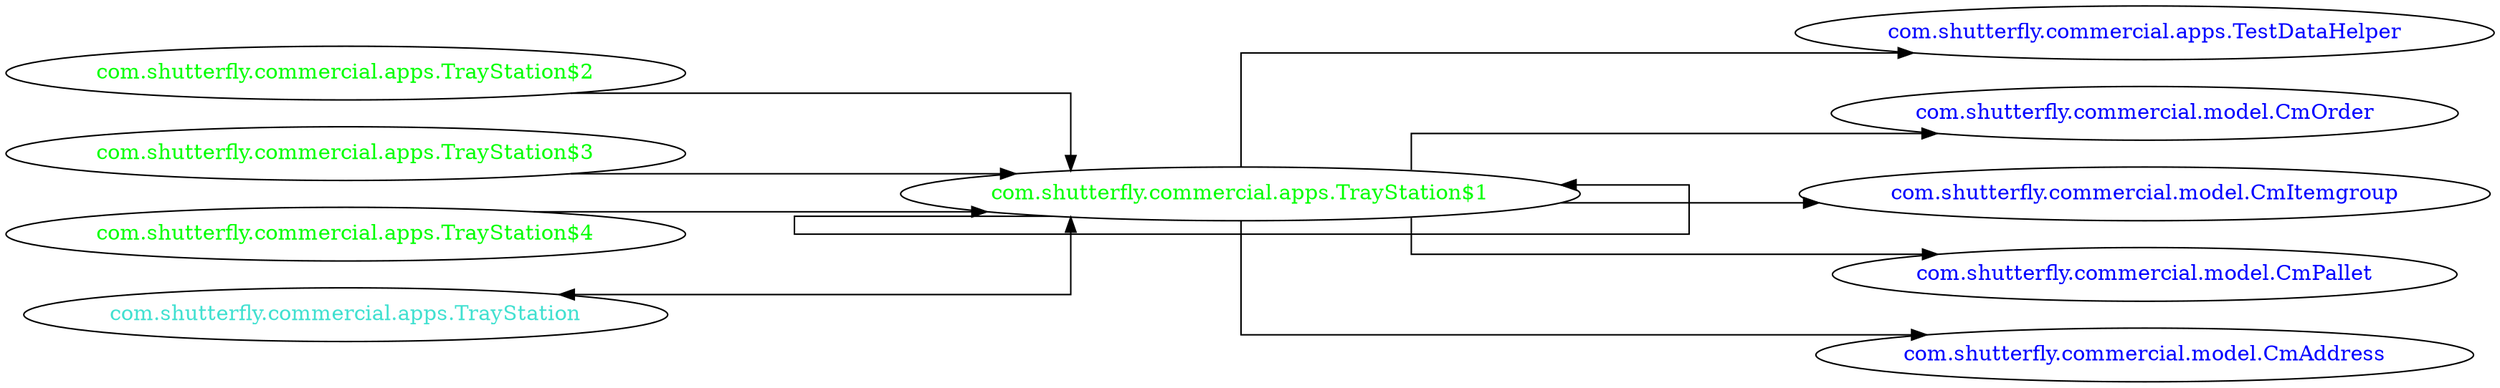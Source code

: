 digraph dependencyGraph {
 concentrate=true;
 ranksep="2.0";
 rankdir="LR"; 
 splines="ortho";
"com.shutterfly.commercial.apps.TrayStation$1" [fontcolor="red"];
"com.shutterfly.commercial.apps.TestDataHelper" [ fontcolor="blue" ];
"com.shutterfly.commercial.apps.TrayStation$1"->"com.shutterfly.commercial.apps.TestDataHelper";
"com.shutterfly.commercial.model.CmOrder" [ fontcolor="blue" ];
"com.shutterfly.commercial.apps.TrayStation$1"->"com.shutterfly.commercial.model.CmOrder";
"com.shutterfly.commercial.model.CmItemgroup" [ fontcolor="blue" ];
"com.shutterfly.commercial.apps.TrayStation$1"->"com.shutterfly.commercial.model.CmItemgroup";
"com.shutterfly.commercial.model.CmPallet" [ fontcolor="blue" ];
"com.shutterfly.commercial.apps.TrayStation$1"->"com.shutterfly.commercial.model.CmPallet";
"com.shutterfly.commercial.model.CmAddress" [ fontcolor="blue" ];
"com.shutterfly.commercial.apps.TrayStation$1"->"com.shutterfly.commercial.model.CmAddress";
"com.shutterfly.commercial.apps.TrayStation$1" [ fontcolor="green" ];
"com.shutterfly.commercial.apps.TrayStation$1"->"com.shutterfly.commercial.apps.TrayStation$1";
"com.shutterfly.commercial.apps.TrayStation$2" [ fontcolor="green" ];
"com.shutterfly.commercial.apps.TrayStation$2"->"com.shutterfly.commercial.apps.TrayStation$1";
"com.shutterfly.commercial.apps.TrayStation$3" [ fontcolor="green" ];
"com.shutterfly.commercial.apps.TrayStation$3"->"com.shutterfly.commercial.apps.TrayStation$1";
"com.shutterfly.commercial.apps.TrayStation$4" [ fontcolor="green" ];
"com.shutterfly.commercial.apps.TrayStation$4"->"com.shutterfly.commercial.apps.TrayStation$1";
"com.shutterfly.commercial.apps.TrayStation" [ fontcolor="turquoise" ];
"com.shutterfly.commercial.apps.TrayStation"->"com.shutterfly.commercial.apps.TrayStation$1" [dir=both];
}